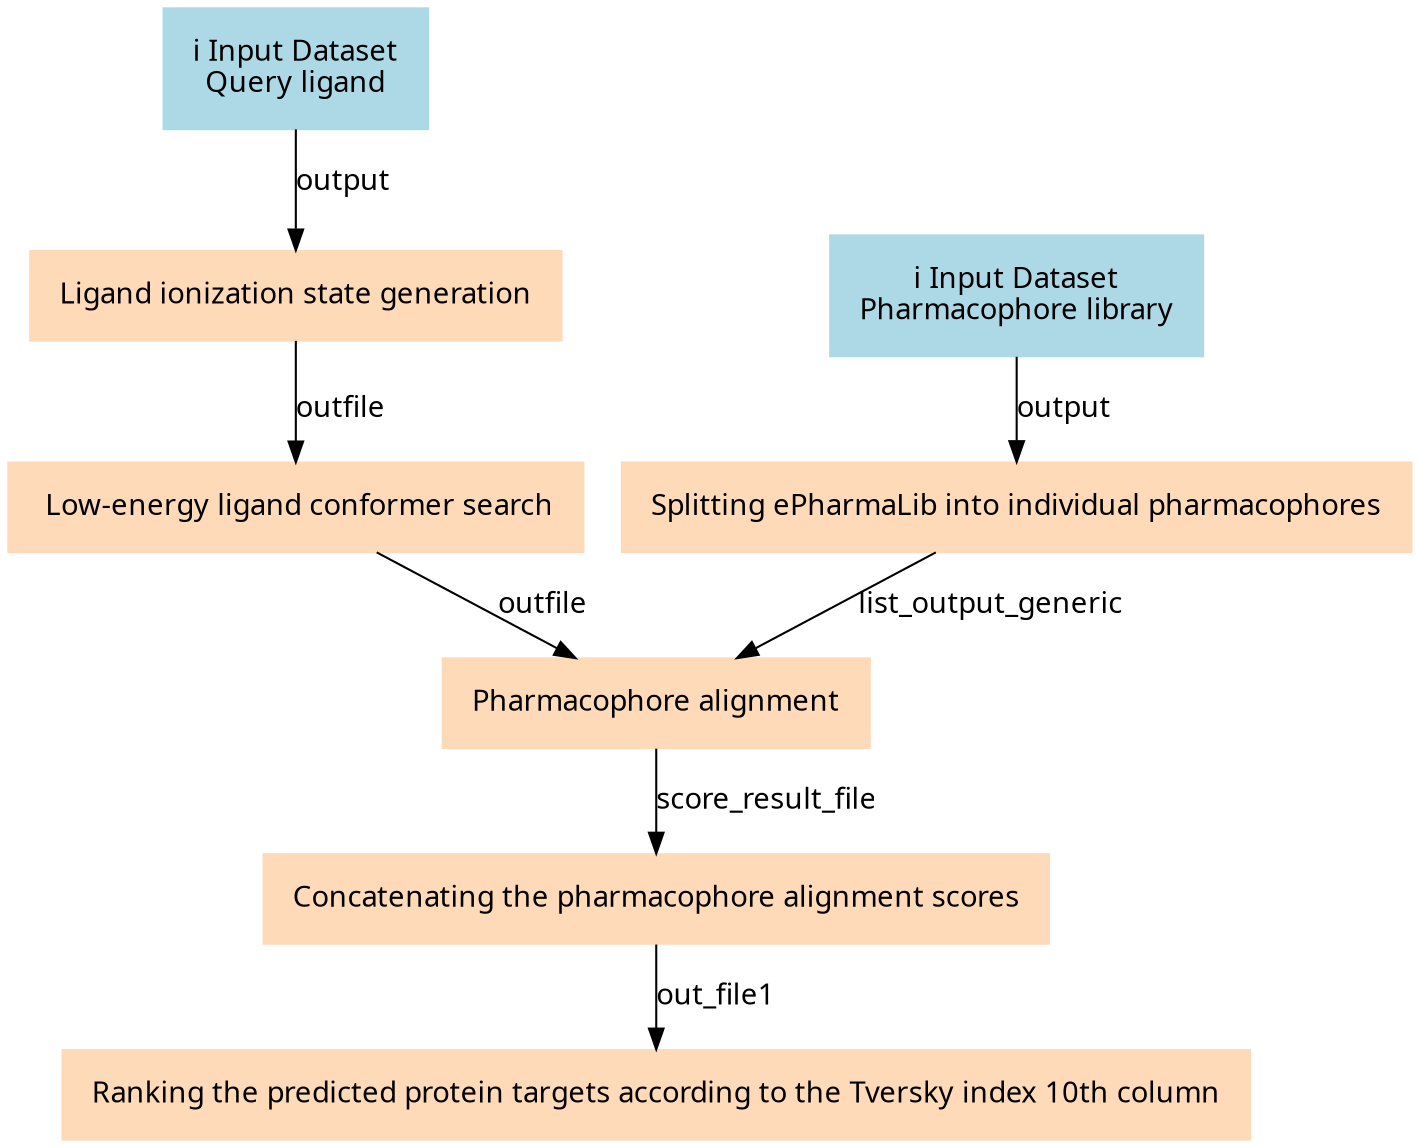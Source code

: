 digraph main {
  node [fontname="Atkinson Hyperlegible", shape=box, color=white,style=filled,color=peachpuff,margin="0.2,0.2"];
  edge [fontname="Atkinson Hyperlegible"];
  0[color=lightblue,label="ℹ️ Input Dataset\nQuery ligand"]
  1[color=lightblue,label="ℹ️ Input Dataset\nPharmacophore library"]
  2[label="Ligand ionization state generation"]
  0 -> 2 [label="output"]
  3[label="Splitting ePharmaLib into individual pharmacophores"]
  1 -> 3 [label="output"]
  4[label=" Low-energy ligand conformer search"]
  2 -> 4 [label="outfile"]
  5[label="Pharmacophore alignment"]
  4 -> 5 [label="outfile"]
  3 -> 5 [label="list_output_generic"]
  6[label="Concatenating the pharmacophore alignment scores"]
  5 -> 6 [label="score_result_file"]
  7[label="Ranking the predicted protein targets according to the Tversky index 10th column"]
  6 -> 7 [label="out_file1"]
}